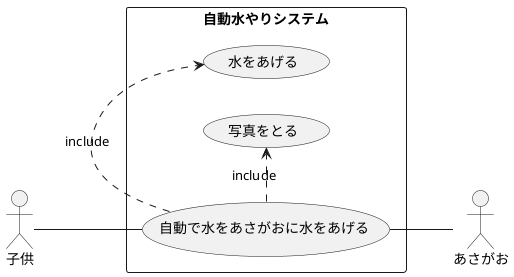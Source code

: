 @startuml
left to right direction
skinparam packageStyle rectangle
actor 子供
actor あさがお
rectangle 自動水やりシステム {
  子供 -- (自動で水をあさがおに水をあげる)
  (自動で水をあさがおに水をあげる) .> (水をあげる) : include
  (自動で水をあさがおに水をあげる) .> (写真をとる) : include
  (自動で水をあさがおに水をあげる) -- あさがお
}
@enduml